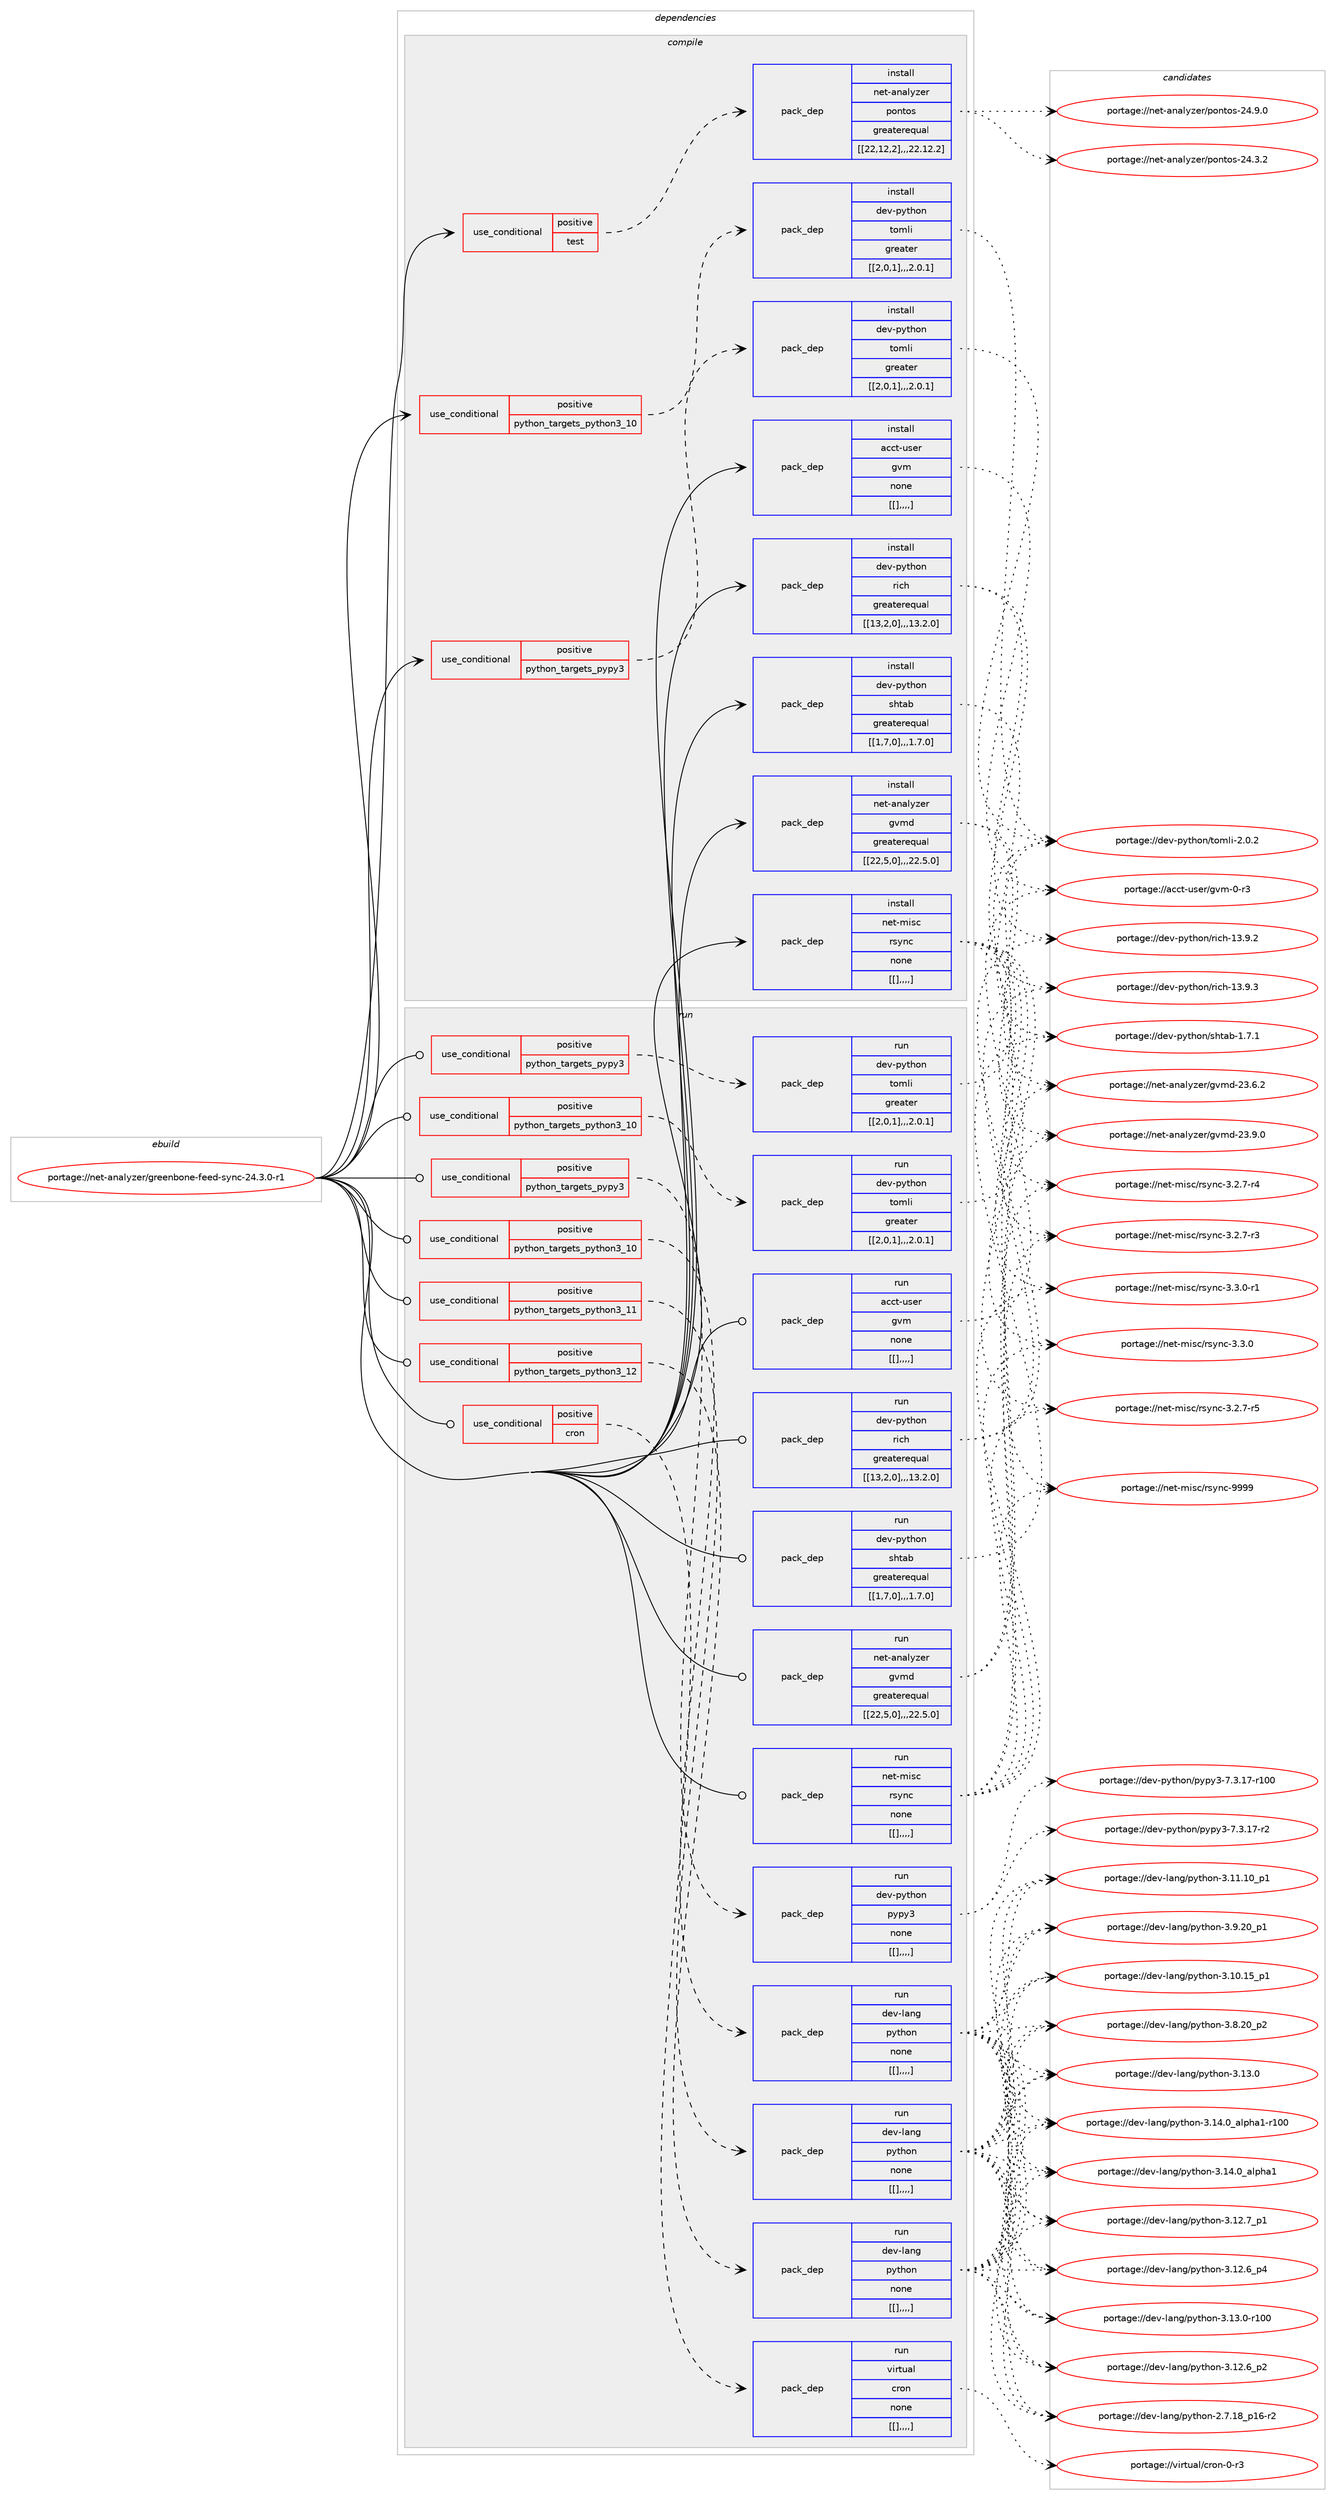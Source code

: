 digraph prolog {

# *************
# Graph options
# *************

newrank=true;
concentrate=true;
compound=true;
graph [rankdir=LR,fontname=Helvetica,fontsize=10,ranksep=1.5];#, ranksep=2.5, nodesep=0.2];
edge  [arrowhead=vee];
node  [fontname=Helvetica,fontsize=10];

# **********
# The ebuild
# **********

subgraph cluster_leftcol {
color=gray;
label=<<i>ebuild</i>>;
id [label="portage://net-analyzer/greenbone-feed-sync-24.3.0-r1", color=red, width=4, href="../net-analyzer/greenbone-feed-sync-24.3.0-r1.svg"];
}

# ****************
# The dependencies
# ****************

subgraph cluster_midcol {
color=gray;
label=<<i>dependencies</i>>;
subgraph cluster_compile {
fillcolor="#eeeeee";
style=filled;
label=<<i>compile</i>>;
subgraph cond91943 {
dependency357420 [label=<<TABLE BORDER="0" CELLBORDER="1" CELLSPACING="0" CELLPADDING="4"><TR><TD ROWSPAN="3" CELLPADDING="10">use_conditional</TD></TR><TR><TD>positive</TD></TR><TR><TD>python_targets_pypy3</TD></TR></TABLE>>, shape=none, color=red];
subgraph pack262666 {
dependency357441 [label=<<TABLE BORDER="0" CELLBORDER="1" CELLSPACING="0" CELLPADDING="4" WIDTH="220"><TR><TD ROWSPAN="6" CELLPADDING="30">pack_dep</TD></TR><TR><TD WIDTH="110">install</TD></TR><TR><TD>dev-python</TD></TR><TR><TD>tomli</TD></TR><TR><TD>greater</TD></TR><TR><TD>[[2,0,1],,,2.0.1]</TD></TR></TABLE>>, shape=none, color=blue];
}
dependency357420:e -> dependency357441:w [weight=20,style="dashed",arrowhead="vee"];
}
id:e -> dependency357420:w [weight=20,style="solid",arrowhead="vee"];
subgraph cond91967 {
dependency357468 [label=<<TABLE BORDER="0" CELLBORDER="1" CELLSPACING="0" CELLPADDING="4"><TR><TD ROWSPAN="3" CELLPADDING="10">use_conditional</TD></TR><TR><TD>positive</TD></TR><TR><TD>python_targets_python3_10</TD></TR></TABLE>>, shape=none, color=red];
subgraph pack262715 {
dependency357523 [label=<<TABLE BORDER="0" CELLBORDER="1" CELLSPACING="0" CELLPADDING="4" WIDTH="220"><TR><TD ROWSPAN="6" CELLPADDING="30">pack_dep</TD></TR><TR><TD WIDTH="110">install</TD></TR><TR><TD>dev-python</TD></TR><TR><TD>tomli</TD></TR><TR><TD>greater</TD></TR><TR><TD>[[2,0,1],,,2.0.1]</TD></TR></TABLE>>, shape=none, color=blue];
}
dependency357468:e -> dependency357523:w [weight=20,style="dashed",arrowhead="vee"];
}
id:e -> dependency357468:w [weight=20,style="solid",arrowhead="vee"];
subgraph cond91989 {
dependency357564 [label=<<TABLE BORDER="0" CELLBORDER="1" CELLSPACING="0" CELLPADDING="4"><TR><TD ROWSPAN="3" CELLPADDING="10">use_conditional</TD></TR><TR><TD>positive</TD></TR><TR><TD>test</TD></TR></TABLE>>, shape=none, color=red];
subgraph pack262779 {
dependency357629 [label=<<TABLE BORDER="0" CELLBORDER="1" CELLSPACING="0" CELLPADDING="4" WIDTH="220"><TR><TD ROWSPAN="6" CELLPADDING="30">pack_dep</TD></TR><TR><TD WIDTH="110">install</TD></TR><TR><TD>net-analyzer</TD></TR><TR><TD>pontos</TD></TR><TR><TD>greaterequal</TD></TR><TR><TD>[[22,12,2],,,22.12.2]</TD></TR></TABLE>>, shape=none, color=blue];
}
dependency357564:e -> dependency357629:w [weight=20,style="dashed",arrowhead="vee"];
}
id:e -> dependency357564:w [weight=20,style="solid",arrowhead="vee"];
subgraph pack262786 {
dependency357652 [label=<<TABLE BORDER="0" CELLBORDER="1" CELLSPACING="0" CELLPADDING="4" WIDTH="220"><TR><TD ROWSPAN="6" CELLPADDING="30">pack_dep</TD></TR><TR><TD WIDTH="110">install</TD></TR><TR><TD>acct-user</TD></TR><TR><TD>gvm</TD></TR><TR><TD>none</TD></TR><TR><TD>[[],,,,]</TD></TR></TABLE>>, shape=none, color=blue];
}
id:e -> dependency357652:w [weight=20,style="solid",arrowhead="vee"];
subgraph pack262805 {
dependency357678 [label=<<TABLE BORDER="0" CELLBORDER="1" CELLSPACING="0" CELLPADDING="4" WIDTH="220"><TR><TD ROWSPAN="6" CELLPADDING="30">pack_dep</TD></TR><TR><TD WIDTH="110">install</TD></TR><TR><TD>dev-python</TD></TR><TR><TD>rich</TD></TR><TR><TD>greaterequal</TD></TR><TR><TD>[[13,2,0],,,13.2.0]</TD></TR></TABLE>>, shape=none, color=blue];
}
id:e -> dependency357678:w [weight=20,style="solid",arrowhead="vee"];
subgraph pack262822 {
dependency357797 [label=<<TABLE BORDER="0" CELLBORDER="1" CELLSPACING="0" CELLPADDING="4" WIDTH="220"><TR><TD ROWSPAN="6" CELLPADDING="30">pack_dep</TD></TR><TR><TD WIDTH="110">install</TD></TR><TR><TD>dev-python</TD></TR><TR><TD>shtab</TD></TR><TR><TD>greaterequal</TD></TR><TR><TD>[[1,7,0],,,1.7.0]</TD></TR></TABLE>>, shape=none, color=blue];
}
id:e -> dependency357797:w [weight=20,style="solid",arrowhead="vee"];
subgraph pack262936 {
dependency357920 [label=<<TABLE BORDER="0" CELLBORDER="1" CELLSPACING="0" CELLPADDING="4" WIDTH="220"><TR><TD ROWSPAN="6" CELLPADDING="30">pack_dep</TD></TR><TR><TD WIDTH="110">install</TD></TR><TR><TD>net-analyzer</TD></TR><TR><TD>gvmd</TD></TR><TR><TD>greaterequal</TD></TR><TR><TD>[[22,5,0],,,22.5.0]</TD></TR></TABLE>>, shape=none, color=blue];
}
id:e -> dependency357920:w [weight=20,style="solid",arrowhead="vee"];
subgraph pack262969 {
dependency357955 [label=<<TABLE BORDER="0" CELLBORDER="1" CELLSPACING="0" CELLPADDING="4" WIDTH="220"><TR><TD ROWSPAN="6" CELLPADDING="30">pack_dep</TD></TR><TR><TD WIDTH="110">install</TD></TR><TR><TD>net-misc</TD></TR><TR><TD>rsync</TD></TR><TR><TD>none</TD></TR><TR><TD>[[],,,,]</TD></TR></TABLE>>, shape=none, color=blue];
}
id:e -> dependency357955:w [weight=20,style="solid",arrowhead="vee"];
}
subgraph cluster_compileandrun {
fillcolor="#eeeeee";
style=filled;
label=<<i>compile and run</i>>;
}
subgraph cluster_run {
fillcolor="#eeeeee";
style=filled;
label=<<i>run</i>>;
subgraph cond92143 {
dependency357977 [label=<<TABLE BORDER="0" CELLBORDER="1" CELLSPACING="0" CELLPADDING="4"><TR><TD ROWSPAN="3" CELLPADDING="10">use_conditional</TD></TR><TR><TD>positive</TD></TR><TR><TD>cron</TD></TR></TABLE>>, shape=none, color=red];
subgraph pack263032 {
dependency358015 [label=<<TABLE BORDER="0" CELLBORDER="1" CELLSPACING="0" CELLPADDING="4" WIDTH="220"><TR><TD ROWSPAN="6" CELLPADDING="30">pack_dep</TD></TR><TR><TD WIDTH="110">run</TD></TR><TR><TD>virtual</TD></TR><TR><TD>cron</TD></TR><TR><TD>none</TD></TR><TR><TD>[[],,,,]</TD></TR></TABLE>>, shape=none, color=blue];
}
dependency357977:e -> dependency358015:w [weight=20,style="dashed",arrowhead="vee"];
}
id:e -> dependency357977:w [weight=20,style="solid",arrowhead="odot"];
subgraph cond92156 {
dependency358019 [label=<<TABLE BORDER="0" CELLBORDER="1" CELLSPACING="0" CELLPADDING="4"><TR><TD ROWSPAN="3" CELLPADDING="10">use_conditional</TD></TR><TR><TD>positive</TD></TR><TR><TD>python_targets_pypy3</TD></TR></TABLE>>, shape=none, color=red];
subgraph pack263038 {
dependency358022 [label=<<TABLE BORDER="0" CELLBORDER="1" CELLSPACING="0" CELLPADDING="4" WIDTH="220"><TR><TD ROWSPAN="6" CELLPADDING="30">pack_dep</TD></TR><TR><TD WIDTH="110">run</TD></TR><TR><TD>dev-python</TD></TR><TR><TD>pypy3</TD></TR><TR><TD>none</TD></TR><TR><TD>[[],,,,]</TD></TR></TABLE>>, shape=none, color=blue];
}
dependency358019:e -> dependency358022:w [weight=20,style="dashed",arrowhead="vee"];
}
id:e -> dependency358019:w [weight=20,style="solid",arrowhead="odot"];
subgraph cond92163 {
dependency358063 [label=<<TABLE BORDER="0" CELLBORDER="1" CELLSPACING="0" CELLPADDING="4"><TR><TD ROWSPAN="3" CELLPADDING="10">use_conditional</TD></TR><TR><TD>positive</TD></TR><TR><TD>python_targets_pypy3</TD></TR></TABLE>>, shape=none, color=red];
subgraph pack263086 {
dependency358105 [label=<<TABLE BORDER="0" CELLBORDER="1" CELLSPACING="0" CELLPADDING="4" WIDTH="220"><TR><TD ROWSPAN="6" CELLPADDING="30">pack_dep</TD></TR><TR><TD WIDTH="110">run</TD></TR><TR><TD>dev-python</TD></TR><TR><TD>tomli</TD></TR><TR><TD>greater</TD></TR><TR><TD>[[2,0,1],,,2.0.1]</TD></TR></TABLE>>, shape=none, color=blue];
}
dependency358063:e -> dependency358105:w [weight=20,style="dashed",arrowhead="vee"];
}
id:e -> dependency358063:w [weight=20,style="solid",arrowhead="odot"];
subgraph cond92184 {
dependency358124 [label=<<TABLE BORDER="0" CELLBORDER="1" CELLSPACING="0" CELLPADDING="4"><TR><TD ROWSPAN="3" CELLPADDING="10">use_conditional</TD></TR><TR><TD>positive</TD></TR><TR><TD>python_targets_python3_10</TD></TR></TABLE>>, shape=none, color=red];
subgraph pack263113 {
dependency358139 [label=<<TABLE BORDER="0" CELLBORDER="1" CELLSPACING="0" CELLPADDING="4" WIDTH="220"><TR><TD ROWSPAN="6" CELLPADDING="30">pack_dep</TD></TR><TR><TD WIDTH="110">run</TD></TR><TR><TD>dev-lang</TD></TR><TR><TD>python</TD></TR><TR><TD>none</TD></TR><TR><TD>[[],,,,]</TD></TR></TABLE>>, shape=none, color=blue];
}
dependency358124:e -> dependency358139:w [weight=20,style="dashed",arrowhead="vee"];
}
id:e -> dependency358124:w [weight=20,style="solid",arrowhead="odot"];
subgraph cond92203 {
dependency358182 [label=<<TABLE BORDER="0" CELLBORDER="1" CELLSPACING="0" CELLPADDING="4"><TR><TD ROWSPAN="3" CELLPADDING="10">use_conditional</TD></TR><TR><TD>positive</TD></TR><TR><TD>python_targets_python3_10</TD></TR></TABLE>>, shape=none, color=red];
subgraph pack263161 {
dependency358198 [label=<<TABLE BORDER="0" CELLBORDER="1" CELLSPACING="0" CELLPADDING="4" WIDTH="220"><TR><TD ROWSPAN="6" CELLPADDING="30">pack_dep</TD></TR><TR><TD WIDTH="110">run</TD></TR><TR><TD>dev-python</TD></TR><TR><TD>tomli</TD></TR><TR><TD>greater</TD></TR><TR><TD>[[2,0,1],,,2.0.1]</TD></TR></TABLE>>, shape=none, color=blue];
}
dependency358182:e -> dependency358198:w [weight=20,style="dashed",arrowhead="vee"];
}
id:e -> dependency358182:w [weight=20,style="solid",arrowhead="odot"];
subgraph cond92211 {
dependency358202 [label=<<TABLE BORDER="0" CELLBORDER="1" CELLSPACING="0" CELLPADDING="4"><TR><TD ROWSPAN="3" CELLPADDING="10">use_conditional</TD></TR><TR><TD>positive</TD></TR><TR><TD>python_targets_python3_11</TD></TR></TABLE>>, shape=none, color=red];
subgraph pack263165 {
dependency358204 [label=<<TABLE BORDER="0" CELLBORDER="1" CELLSPACING="0" CELLPADDING="4" WIDTH="220"><TR><TD ROWSPAN="6" CELLPADDING="30">pack_dep</TD></TR><TR><TD WIDTH="110">run</TD></TR><TR><TD>dev-lang</TD></TR><TR><TD>python</TD></TR><TR><TD>none</TD></TR><TR><TD>[[],,,,]</TD></TR></TABLE>>, shape=none, color=blue];
}
dependency358202:e -> dependency358204:w [weight=20,style="dashed",arrowhead="vee"];
}
id:e -> dependency358202:w [weight=20,style="solid",arrowhead="odot"];
subgraph cond92216 {
dependency358207 [label=<<TABLE BORDER="0" CELLBORDER="1" CELLSPACING="0" CELLPADDING="4"><TR><TD ROWSPAN="3" CELLPADDING="10">use_conditional</TD></TR><TR><TD>positive</TD></TR><TR><TD>python_targets_python3_12</TD></TR></TABLE>>, shape=none, color=red];
subgraph pack263169 {
dependency358209 [label=<<TABLE BORDER="0" CELLBORDER="1" CELLSPACING="0" CELLPADDING="4" WIDTH="220"><TR><TD ROWSPAN="6" CELLPADDING="30">pack_dep</TD></TR><TR><TD WIDTH="110">run</TD></TR><TR><TD>dev-lang</TD></TR><TR><TD>python</TD></TR><TR><TD>none</TD></TR><TR><TD>[[],,,,]</TD></TR></TABLE>>, shape=none, color=blue];
}
dependency358207:e -> dependency358209:w [weight=20,style="dashed",arrowhead="vee"];
}
id:e -> dependency358207:w [weight=20,style="solid",arrowhead="odot"];
subgraph pack263173 {
dependency358213 [label=<<TABLE BORDER="0" CELLBORDER="1" CELLSPACING="0" CELLPADDING="4" WIDTH="220"><TR><TD ROWSPAN="6" CELLPADDING="30">pack_dep</TD></TR><TR><TD WIDTH="110">run</TD></TR><TR><TD>acct-user</TD></TR><TR><TD>gvm</TD></TR><TR><TD>none</TD></TR><TR><TD>[[],,,,]</TD></TR></TABLE>>, shape=none, color=blue];
}
id:e -> dependency358213:w [weight=20,style="solid",arrowhead="odot"];
subgraph pack263184 {
dependency358252 [label=<<TABLE BORDER="0" CELLBORDER="1" CELLSPACING="0" CELLPADDING="4" WIDTH="220"><TR><TD ROWSPAN="6" CELLPADDING="30">pack_dep</TD></TR><TR><TD WIDTH="110">run</TD></TR><TR><TD>dev-python</TD></TR><TR><TD>rich</TD></TR><TR><TD>greaterequal</TD></TR><TR><TD>[[13,2,0],,,13.2.0]</TD></TR></TABLE>>, shape=none, color=blue];
}
id:e -> dependency358252:w [weight=20,style="solid",arrowhead="odot"];
subgraph pack263202 {
dependency358270 [label=<<TABLE BORDER="0" CELLBORDER="1" CELLSPACING="0" CELLPADDING="4" WIDTH="220"><TR><TD ROWSPAN="6" CELLPADDING="30">pack_dep</TD></TR><TR><TD WIDTH="110">run</TD></TR><TR><TD>dev-python</TD></TR><TR><TD>shtab</TD></TR><TR><TD>greaterequal</TD></TR><TR><TD>[[1,7,0],,,1.7.0]</TD></TR></TABLE>>, shape=none, color=blue];
}
id:e -> dependency358270:w [weight=20,style="solid",arrowhead="odot"];
subgraph pack263217 {
dependency358309 [label=<<TABLE BORDER="0" CELLBORDER="1" CELLSPACING="0" CELLPADDING="4" WIDTH="220"><TR><TD ROWSPAN="6" CELLPADDING="30">pack_dep</TD></TR><TR><TD WIDTH="110">run</TD></TR><TR><TD>net-analyzer</TD></TR><TR><TD>gvmd</TD></TR><TR><TD>greaterequal</TD></TR><TR><TD>[[22,5,0],,,22.5.0]</TD></TR></TABLE>>, shape=none, color=blue];
}
id:e -> dependency358309:w [weight=20,style="solid",arrowhead="odot"];
subgraph pack263243 {
dependency358356 [label=<<TABLE BORDER="0" CELLBORDER="1" CELLSPACING="0" CELLPADDING="4" WIDTH="220"><TR><TD ROWSPAN="6" CELLPADDING="30">pack_dep</TD></TR><TR><TD WIDTH="110">run</TD></TR><TR><TD>net-misc</TD></TR><TR><TD>rsync</TD></TR><TR><TD>none</TD></TR><TR><TD>[[],,,,]</TD></TR></TABLE>>, shape=none, color=blue];
}
id:e -> dependency358356:w [weight=20,style="solid",arrowhead="odot"];
}
}

# **************
# The candidates
# **************

subgraph cluster_choices {
rank=same;
color=gray;
label=<<i>candidates</i>>;

subgraph choice260719 {
color=black;
nodesep=1;
choice1001011184511212111610411111047116111109108105455046484650 [label="portage://dev-python/tomli-2.0.2", color=red, width=4,href="../dev-python/tomli-2.0.2.svg"];
dependency357441:e -> choice1001011184511212111610411111047116111109108105455046484650:w [style=dotted,weight="100"];
}
subgraph choice260723 {
color=black;
nodesep=1;
choice1001011184511212111610411111047116111109108105455046484650 [label="portage://dev-python/tomli-2.0.2", color=red, width=4,href="../dev-python/tomli-2.0.2.svg"];
dependency357523:e -> choice1001011184511212111610411111047116111109108105455046484650:w [style=dotted,weight="100"];
}
subgraph choice260727 {
color=black;
nodesep=1;
choice1101011164597110971081211221011144711211111011611111545505246574648 [label="portage://net-analyzer/pontos-24.9.0", color=red, width=4,href="../net-analyzer/pontos-24.9.0.svg"];
choice1101011164597110971081211221011144711211111011611111545505246514650 [label="portage://net-analyzer/pontos-24.3.2", color=red, width=4,href="../net-analyzer/pontos-24.3.2.svg"];
dependency357629:e -> choice1101011164597110971081211221011144711211111011611111545505246574648:w [style=dotted,weight="100"];
dependency357629:e -> choice1101011164597110971081211221011144711211111011611111545505246514650:w [style=dotted,weight="100"];
}
subgraph choice260730 {
color=black;
nodesep=1;
choice979999116451171151011144710311810945484511451 [label="portage://acct-user/gvm-0-r3", color=red, width=4,href="../acct-user/gvm-0-r3.svg"];
dependency357652:e -> choice979999116451171151011144710311810945484511451:w [style=dotted,weight="100"];
}
subgraph choice260738 {
color=black;
nodesep=1;
choice10010111845112121116104111110471141059910445495146574651 [label="portage://dev-python/rich-13.9.3", color=red, width=4,href="../dev-python/rich-13.9.3.svg"];
choice10010111845112121116104111110471141059910445495146574650 [label="portage://dev-python/rich-13.9.2", color=red, width=4,href="../dev-python/rich-13.9.2.svg"];
dependency357678:e -> choice10010111845112121116104111110471141059910445495146574651:w [style=dotted,weight="100"];
dependency357678:e -> choice10010111845112121116104111110471141059910445495146574650:w [style=dotted,weight="100"];
}
subgraph choice260759 {
color=black;
nodesep=1;
choice10010111845112121116104111110471151041169798454946554649 [label="portage://dev-python/shtab-1.7.1", color=red, width=4,href="../dev-python/shtab-1.7.1.svg"];
dependency357797:e -> choice10010111845112121116104111110471151041169798454946554649:w [style=dotted,weight="100"];
}
subgraph choice260762 {
color=black;
nodesep=1;
choice1101011164597110971081211221011144710311810910045505146574648 [label="portage://net-analyzer/gvmd-23.9.0", color=red, width=4,href="../net-analyzer/gvmd-23.9.0.svg"];
choice1101011164597110971081211221011144710311810910045505146544650 [label="portage://net-analyzer/gvmd-23.6.2", color=red, width=4,href="../net-analyzer/gvmd-23.6.2.svg"];
dependency357920:e -> choice1101011164597110971081211221011144710311810910045505146574648:w [style=dotted,weight="100"];
dependency357920:e -> choice1101011164597110971081211221011144710311810910045505146544650:w [style=dotted,weight="100"];
}
subgraph choice260768 {
color=black;
nodesep=1;
choice110101116451091051159947114115121110994557575757 [label="portage://net-misc/rsync-9999", color=red, width=4,href="../net-misc/rsync-9999.svg"];
choice110101116451091051159947114115121110994551465146484511449 [label="portage://net-misc/rsync-3.3.0-r1", color=red, width=4,href="../net-misc/rsync-3.3.0-r1.svg"];
choice11010111645109105115994711411512111099455146514648 [label="portage://net-misc/rsync-3.3.0", color=red, width=4,href="../net-misc/rsync-3.3.0.svg"];
choice110101116451091051159947114115121110994551465046554511453 [label="portage://net-misc/rsync-3.2.7-r5", color=red, width=4,href="../net-misc/rsync-3.2.7-r5.svg"];
choice110101116451091051159947114115121110994551465046554511452 [label="portage://net-misc/rsync-3.2.7-r4", color=red, width=4,href="../net-misc/rsync-3.2.7-r4.svg"];
choice110101116451091051159947114115121110994551465046554511451 [label="portage://net-misc/rsync-3.2.7-r3", color=red, width=4,href="../net-misc/rsync-3.2.7-r3.svg"];
dependency357955:e -> choice110101116451091051159947114115121110994557575757:w [style=dotted,weight="100"];
dependency357955:e -> choice110101116451091051159947114115121110994551465146484511449:w [style=dotted,weight="100"];
dependency357955:e -> choice11010111645109105115994711411512111099455146514648:w [style=dotted,weight="100"];
dependency357955:e -> choice110101116451091051159947114115121110994551465046554511453:w [style=dotted,weight="100"];
dependency357955:e -> choice110101116451091051159947114115121110994551465046554511452:w [style=dotted,weight="100"];
dependency357955:e -> choice110101116451091051159947114115121110994551465046554511451:w [style=dotted,weight="100"];
}
subgraph choice260922 {
color=black;
nodesep=1;
choice11810511411611797108479911411111045484511451 [label="portage://virtual/cron-0-r3", color=red, width=4,href="../virtual/cron-0-r3.svg"];
dependency358015:e -> choice11810511411611797108479911411111045484511451:w [style=dotted,weight="100"];
}
subgraph choice260924 {
color=black;
nodesep=1;
choice100101118451121211161041111104711212111212151455546514649554511450 [label="portage://dev-python/pypy3-7.3.17-r2", color=red, width=4,href="../dev-python/pypy3-7.3.17-r2.svg"];
choice1001011184511212111610411111047112121112121514555465146495545114494848 [label="portage://dev-python/pypy3-7.3.17-r100", color=red, width=4,href="../dev-python/pypy3-7.3.17-r100.svg"];
dependency358022:e -> choice100101118451121211161041111104711212111212151455546514649554511450:w [style=dotted,weight="100"];
dependency358022:e -> choice1001011184511212111610411111047112121112121514555465146495545114494848:w [style=dotted,weight="100"];
}
subgraph choice260927 {
color=black;
nodesep=1;
choice1001011184511212111610411111047116111109108105455046484650 [label="portage://dev-python/tomli-2.0.2", color=red, width=4,href="../dev-python/tomli-2.0.2.svg"];
dependency358105:e -> choice1001011184511212111610411111047116111109108105455046484650:w [style=dotted,weight="100"];
}
subgraph choice260930 {
color=black;
nodesep=1;
choice100101118451089711010347112121116104111110455146495246489597108112104974945114494848 [label="portage://dev-lang/python-3.14.0_alpha1-r100", color=red, width=4,href="../dev-lang/python-3.14.0_alpha1-r100.svg"];
choice1001011184510897110103471121211161041111104551464952464895971081121049749 [label="portage://dev-lang/python-3.14.0_alpha1", color=red, width=4,href="../dev-lang/python-3.14.0_alpha1.svg"];
choice1001011184510897110103471121211161041111104551464951464845114494848 [label="portage://dev-lang/python-3.13.0-r100", color=red, width=4,href="../dev-lang/python-3.13.0-r100.svg"];
choice10010111845108971101034711212111610411111045514649514648 [label="portage://dev-lang/python-3.13.0", color=red, width=4,href="../dev-lang/python-3.13.0.svg"];
choice100101118451089711010347112121116104111110455146495046559511249 [label="portage://dev-lang/python-3.12.7_p1", color=red, width=4,href="../dev-lang/python-3.12.7_p1.svg"];
choice100101118451089711010347112121116104111110455146495046549511252 [label="portage://dev-lang/python-3.12.6_p4", color=red, width=4,href="../dev-lang/python-3.12.6_p4.svg"];
choice100101118451089711010347112121116104111110455146495046549511250 [label="portage://dev-lang/python-3.12.6_p2", color=red, width=4,href="../dev-lang/python-3.12.6_p2.svg"];
choice10010111845108971101034711212111610411111045514649494649489511249 [label="portage://dev-lang/python-3.11.10_p1", color=red, width=4,href="../dev-lang/python-3.11.10_p1.svg"];
choice10010111845108971101034711212111610411111045514649484649539511249 [label="portage://dev-lang/python-3.10.15_p1", color=red, width=4,href="../dev-lang/python-3.10.15_p1.svg"];
choice100101118451089711010347112121116104111110455146574650489511249 [label="portage://dev-lang/python-3.9.20_p1", color=red, width=4,href="../dev-lang/python-3.9.20_p1.svg"];
choice100101118451089711010347112121116104111110455146564650489511250 [label="portage://dev-lang/python-3.8.20_p2", color=red, width=4,href="../dev-lang/python-3.8.20_p2.svg"];
choice100101118451089711010347112121116104111110455046554649569511249544511450 [label="portage://dev-lang/python-2.7.18_p16-r2", color=red, width=4,href="../dev-lang/python-2.7.18_p16-r2.svg"];
dependency358139:e -> choice100101118451089711010347112121116104111110455146495246489597108112104974945114494848:w [style=dotted,weight="100"];
dependency358139:e -> choice1001011184510897110103471121211161041111104551464952464895971081121049749:w [style=dotted,weight="100"];
dependency358139:e -> choice1001011184510897110103471121211161041111104551464951464845114494848:w [style=dotted,weight="100"];
dependency358139:e -> choice10010111845108971101034711212111610411111045514649514648:w [style=dotted,weight="100"];
dependency358139:e -> choice100101118451089711010347112121116104111110455146495046559511249:w [style=dotted,weight="100"];
dependency358139:e -> choice100101118451089711010347112121116104111110455146495046549511252:w [style=dotted,weight="100"];
dependency358139:e -> choice100101118451089711010347112121116104111110455146495046549511250:w [style=dotted,weight="100"];
dependency358139:e -> choice10010111845108971101034711212111610411111045514649494649489511249:w [style=dotted,weight="100"];
dependency358139:e -> choice10010111845108971101034711212111610411111045514649484649539511249:w [style=dotted,weight="100"];
dependency358139:e -> choice100101118451089711010347112121116104111110455146574650489511249:w [style=dotted,weight="100"];
dependency358139:e -> choice100101118451089711010347112121116104111110455146564650489511250:w [style=dotted,weight="100"];
dependency358139:e -> choice100101118451089711010347112121116104111110455046554649569511249544511450:w [style=dotted,weight="100"];
}
subgraph choice260957 {
color=black;
nodesep=1;
choice1001011184511212111610411111047116111109108105455046484650 [label="portage://dev-python/tomli-2.0.2", color=red, width=4,href="../dev-python/tomli-2.0.2.svg"];
dependency358198:e -> choice1001011184511212111610411111047116111109108105455046484650:w [style=dotted,weight="100"];
}
subgraph choice260971 {
color=black;
nodesep=1;
choice100101118451089711010347112121116104111110455146495246489597108112104974945114494848 [label="portage://dev-lang/python-3.14.0_alpha1-r100", color=red, width=4,href="../dev-lang/python-3.14.0_alpha1-r100.svg"];
choice1001011184510897110103471121211161041111104551464952464895971081121049749 [label="portage://dev-lang/python-3.14.0_alpha1", color=red, width=4,href="../dev-lang/python-3.14.0_alpha1.svg"];
choice1001011184510897110103471121211161041111104551464951464845114494848 [label="portage://dev-lang/python-3.13.0-r100", color=red, width=4,href="../dev-lang/python-3.13.0-r100.svg"];
choice10010111845108971101034711212111610411111045514649514648 [label="portage://dev-lang/python-3.13.0", color=red, width=4,href="../dev-lang/python-3.13.0.svg"];
choice100101118451089711010347112121116104111110455146495046559511249 [label="portage://dev-lang/python-3.12.7_p1", color=red, width=4,href="../dev-lang/python-3.12.7_p1.svg"];
choice100101118451089711010347112121116104111110455146495046549511252 [label="portage://dev-lang/python-3.12.6_p4", color=red, width=4,href="../dev-lang/python-3.12.6_p4.svg"];
choice100101118451089711010347112121116104111110455146495046549511250 [label="portage://dev-lang/python-3.12.6_p2", color=red, width=4,href="../dev-lang/python-3.12.6_p2.svg"];
choice10010111845108971101034711212111610411111045514649494649489511249 [label="portage://dev-lang/python-3.11.10_p1", color=red, width=4,href="../dev-lang/python-3.11.10_p1.svg"];
choice10010111845108971101034711212111610411111045514649484649539511249 [label="portage://dev-lang/python-3.10.15_p1", color=red, width=4,href="../dev-lang/python-3.10.15_p1.svg"];
choice100101118451089711010347112121116104111110455146574650489511249 [label="portage://dev-lang/python-3.9.20_p1", color=red, width=4,href="../dev-lang/python-3.9.20_p1.svg"];
choice100101118451089711010347112121116104111110455146564650489511250 [label="portage://dev-lang/python-3.8.20_p2", color=red, width=4,href="../dev-lang/python-3.8.20_p2.svg"];
choice100101118451089711010347112121116104111110455046554649569511249544511450 [label="portage://dev-lang/python-2.7.18_p16-r2", color=red, width=4,href="../dev-lang/python-2.7.18_p16-r2.svg"];
dependency358204:e -> choice100101118451089711010347112121116104111110455146495246489597108112104974945114494848:w [style=dotted,weight="100"];
dependency358204:e -> choice1001011184510897110103471121211161041111104551464952464895971081121049749:w [style=dotted,weight="100"];
dependency358204:e -> choice1001011184510897110103471121211161041111104551464951464845114494848:w [style=dotted,weight="100"];
dependency358204:e -> choice10010111845108971101034711212111610411111045514649514648:w [style=dotted,weight="100"];
dependency358204:e -> choice100101118451089711010347112121116104111110455146495046559511249:w [style=dotted,weight="100"];
dependency358204:e -> choice100101118451089711010347112121116104111110455146495046549511252:w [style=dotted,weight="100"];
dependency358204:e -> choice100101118451089711010347112121116104111110455146495046549511250:w [style=dotted,weight="100"];
dependency358204:e -> choice10010111845108971101034711212111610411111045514649494649489511249:w [style=dotted,weight="100"];
dependency358204:e -> choice10010111845108971101034711212111610411111045514649484649539511249:w [style=dotted,weight="100"];
dependency358204:e -> choice100101118451089711010347112121116104111110455146574650489511249:w [style=dotted,weight="100"];
dependency358204:e -> choice100101118451089711010347112121116104111110455146564650489511250:w [style=dotted,weight="100"];
dependency358204:e -> choice100101118451089711010347112121116104111110455046554649569511249544511450:w [style=dotted,weight="100"];
}
subgraph choice260999 {
color=black;
nodesep=1;
choice100101118451089711010347112121116104111110455146495246489597108112104974945114494848 [label="portage://dev-lang/python-3.14.0_alpha1-r100", color=red, width=4,href="../dev-lang/python-3.14.0_alpha1-r100.svg"];
choice1001011184510897110103471121211161041111104551464952464895971081121049749 [label="portage://dev-lang/python-3.14.0_alpha1", color=red, width=4,href="../dev-lang/python-3.14.0_alpha1.svg"];
choice1001011184510897110103471121211161041111104551464951464845114494848 [label="portage://dev-lang/python-3.13.0-r100", color=red, width=4,href="../dev-lang/python-3.13.0-r100.svg"];
choice10010111845108971101034711212111610411111045514649514648 [label="portage://dev-lang/python-3.13.0", color=red, width=4,href="../dev-lang/python-3.13.0.svg"];
choice100101118451089711010347112121116104111110455146495046559511249 [label="portage://dev-lang/python-3.12.7_p1", color=red, width=4,href="../dev-lang/python-3.12.7_p1.svg"];
choice100101118451089711010347112121116104111110455146495046549511252 [label="portage://dev-lang/python-3.12.6_p4", color=red, width=4,href="../dev-lang/python-3.12.6_p4.svg"];
choice100101118451089711010347112121116104111110455146495046549511250 [label="portage://dev-lang/python-3.12.6_p2", color=red, width=4,href="../dev-lang/python-3.12.6_p2.svg"];
choice10010111845108971101034711212111610411111045514649494649489511249 [label="portage://dev-lang/python-3.11.10_p1", color=red, width=4,href="../dev-lang/python-3.11.10_p1.svg"];
choice10010111845108971101034711212111610411111045514649484649539511249 [label="portage://dev-lang/python-3.10.15_p1", color=red, width=4,href="../dev-lang/python-3.10.15_p1.svg"];
choice100101118451089711010347112121116104111110455146574650489511249 [label="portage://dev-lang/python-3.9.20_p1", color=red, width=4,href="../dev-lang/python-3.9.20_p1.svg"];
choice100101118451089711010347112121116104111110455146564650489511250 [label="portage://dev-lang/python-3.8.20_p2", color=red, width=4,href="../dev-lang/python-3.8.20_p2.svg"];
choice100101118451089711010347112121116104111110455046554649569511249544511450 [label="portage://dev-lang/python-2.7.18_p16-r2", color=red, width=4,href="../dev-lang/python-2.7.18_p16-r2.svg"];
dependency358209:e -> choice100101118451089711010347112121116104111110455146495246489597108112104974945114494848:w [style=dotted,weight="100"];
dependency358209:e -> choice1001011184510897110103471121211161041111104551464952464895971081121049749:w [style=dotted,weight="100"];
dependency358209:e -> choice1001011184510897110103471121211161041111104551464951464845114494848:w [style=dotted,weight="100"];
dependency358209:e -> choice10010111845108971101034711212111610411111045514649514648:w [style=dotted,weight="100"];
dependency358209:e -> choice100101118451089711010347112121116104111110455146495046559511249:w [style=dotted,weight="100"];
dependency358209:e -> choice100101118451089711010347112121116104111110455146495046549511252:w [style=dotted,weight="100"];
dependency358209:e -> choice100101118451089711010347112121116104111110455146495046549511250:w [style=dotted,weight="100"];
dependency358209:e -> choice10010111845108971101034711212111610411111045514649494649489511249:w [style=dotted,weight="100"];
dependency358209:e -> choice10010111845108971101034711212111610411111045514649484649539511249:w [style=dotted,weight="100"];
dependency358209:e -> choice100101118451089711010347112121116104111110455146574650489511249:w [style=dotted,weight="100"];
dependency358209:e -> choice100101118451089711010347112121116104111110455146564650489511250:w [style=dotted,weight="100"];
dependency358209:e -> choice100101118451089711010347112121116104111110455046554649569511249544511450:w [style=dotted,weight="100"];
}
subgraph choice261016 {
color=black;
nodesep=1;
choice979999116451171151011144710311810945484511451 [label="portage://acct-user/gvm-0-r3", color=red, width=4,href="../acct-user/gvm-0-r3.svg"];
dependency358213:e -> choice979999116451171151011144710311810945484511451:w [style=dotted,weight="100"];
}
subgraph choice261039 {
color=black;
nodesep=1;
choice10010111845112121116104111110471141059910445495146574651 [label="portage://dev-python/rich-13.9.3", color=red, width=4,href="../dev-python/rich-13.9.3.svg"];
choice10010111845112121116104111110471141059910445495146574650 [label="portage://dev-python/rich-13.9.2", color=red, width=4,href="../dev-python/rich-13.9.2.svg"];
dependency358252:e -> choice10010111845112121116104111110471141059910445495146574651:w [style=dotted,weight="100"];
dependency358252:e -> choice10010111845112121116104111110471141059910445495146574650:w [style=dotted,weight="100"];
}
subgraph choice261056 {
color=black;
nodesep=1;
choice10010111845112121116104111110471151041169798454946554649 [label="portage://dev-python/shtab-1.7.1", color=red, width=4,href="../dev-python/shtab-1.7.1.svg"];
dependency358270:e -> choice10010111845112121116104111110471151041169798454946554649:w [style=dotted,weight="100"];
}
subgraph choice261061 {
color=black;
nodesep=1;
choice1101011164597110971081211221011144710311810910045505146574648 [label="portage://net-analyzer/gvmd-23.9.0", color=red, width=4,href="../net-analyzer/gvmd-23.9.0.svg"];
choice1101011164597110971081211221011144710311810910045505146544650 [label="portage://net-analyzer/gvmd-23.6.2", color=red, width=4,href="../net-analyzer/gvmd-23.6.2.svg"];
dependency358309:e -> choice1101011164597110971081211221011144710311810910045505146574648:w [style=dotted,weight="100"];
dependency358309:e -> choice1101011164597110971081211221011144710311810910045505146544650:w [style=dotted,weight="100"];
}
subgraph choice261067 {
color=black;
nodesep=1;
choice110101116451091051159947114115121110994557575757 [label="portage://net-misc/rsync-9999", color=red, width=4,href="../net-misc/rsync-9999.svg"];
choice110101116451091051159947114115121110994551465146484511449 [label="portage://net-misc/rsync-3.3.0-r1", color=red, width=4,href="../net-misc/rsync-3.3.0-r1.svg"];
choice11010111645109105115994711411512111099455146514648 [label="portage://net-misc/rsync-3.3.0", color=red, width=4,href="../net-misc/rsync-3.3.0.svg"];
choice110101116451091051159947114115121110994551465046554511453 [label="portage://net-misc/rsync-3.2.7-r5", color=red, width=4,href="../net-misc/rsync-3.2.7-r5.svg"];
choice110101116451091051159947114115121110994551465046554511452 [label="portage://net-misc/rsync-3.2.7-r4", color=red, width=4,href="../net-misc/rsync-3.2.7-r4.svg"];
choice110101116451091051159947114115121110994551465046554511451 [label="portage://net-misc/rsync-3.2.7-r3", color=red, width=4,href="../net-misc/rsync-3.2.7-r3.svg"];
dependency358356:e -> choice110101116451091051159947114115121110994557575757:w [style=dotted,weight="100"];
dependency358356:e -> choice110101116451091051159947114115121110994551465146484511449:w [style=dotted,weight="100"];
dependency358356:e -> choice11010111645109105115994711411512111099455146514648:w [style=dotted,weight="100"];
dependency358356:e -> choice110101116451091051159947114115121110994551465046554511453:w [style=dotted,weight="100"];
dependency358356:e -> choice110101116451091051159947114115121110994551465046554511452:w [style=dotted,weight="100"];
dependency358356:e -> choice110101116451091051159947114115121110994551465046554511451:w [style=dotted,weight="100"];
}
}

}
